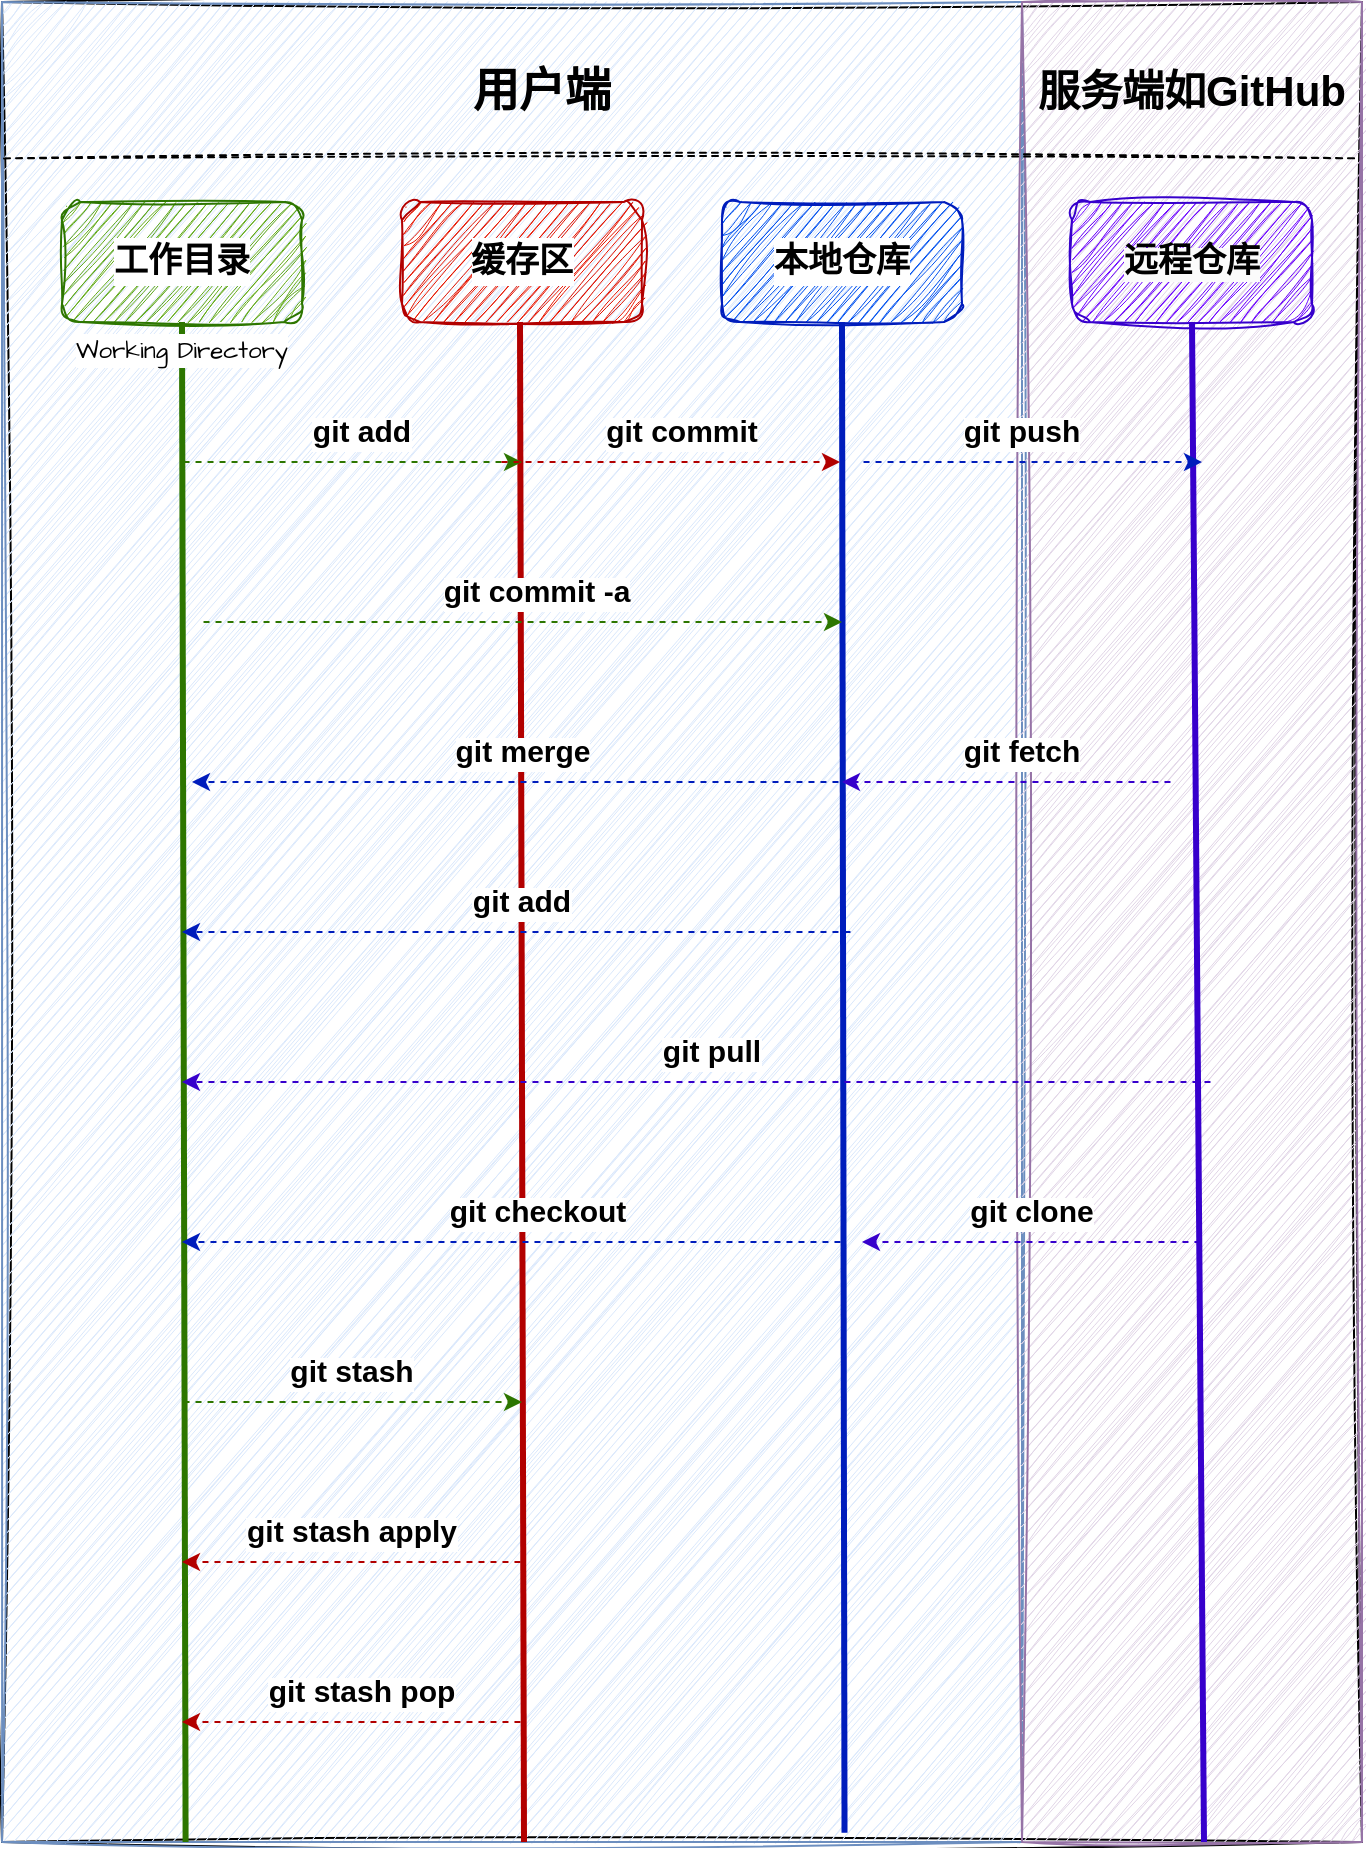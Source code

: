 <mxfile version="24.8.4">
  <diagram name="第 1 页" id="nTInqOKpcjwXwa63QEM6">
    <mxGraphModel dx="2440" dy="1319" grid="1" gridSize="10" guides="1" tooltips="1" connect="1" arrows="1" fold="1" page="1" pageScale="1" pageWidth="827" pageHeight="1169" math="0" shadow="0">
      <root>
        <mxCell id="0" />
        <mxCell id="1" parent="0" />
        <mxCell id="LHPV1BapTMoTrjXKWGj8-1" value="" style="endArrow=none;html=1;rounded=0;sketch=1;hachureGap=4;jiggle=2;curveFitting=1;fontFamily=Architects Daughter;fontSource=https%3A%2F%2Ffonts.googleapis.com%2Fcss%3Ffamily%3DArchitects%2BDaughter;" edge="1" parent="1">
          <mxGeometry width="50" height="50" relative="1" as="geometry">
            <mxPoint x="80" y="120" as="sourcePoint" />
            <mxPoint x="760" y="120" as="targetPoint" />
          </mxGeometry>
        </mxCell>
        <mxCell id="LHPV1BapTMoTrjXKWGj8-2" value="" style="endArrow=none;html=1;rounded=0;sketch=1;hachureGap=4;jiggle=2;curveFitting=1;fontFamily=Architects Daughter;fontSource=https%3A%2F%2Ffonts.googleapis.com%2Fcss%3Ffamily%3DArchitects%2BDaughter;" edge="1" parent="1">
          <mxGeometry width="50" height="50" relative="1" as="geometry">
            <mxPoint x="80" y="120" as="sourcePoint" />
            <mxPoint x="80" y="1040" as="targetPoint" />
          </mxGeometry>
        </mxCell>
        <mxCell id="LHPV1BapTMoTrjXKWGj8-3" value="" style="endArrow=none;html=1;rounded=0;sketch=1;hachureGap=4;jiggle=2;curveFitting=1;fontFamily=Architects Daughter;fontSource=https%3A%2F%2Ffonts.googleapis.com%2Fcss%3Ffamily%3DArchitects%2BDaughter;" edge="1" parent="1">
          <mxGeometry width="50" height="50" relative="1" as="geometry">
            <mxPoint x="760" y="120" as="sourcePoint" />
            <mxPoint x="760" y="1040" as="targetPoint" />
          </mxGeometry>
        </mxCell>
        <mxCell id="LHPV1BapTMoTrjXKWGj8-4" value="" style="endArrow=none;html=1;rounded=0;sketch=1;hachureGap=4;jiggle=2;curveFitting=1;fontFamily=Architects Daughter;fontSource=https%3A%2F%2Ffonts.googleapis.com%2Fcss%3Ffamily%3DArchitects%2BDaughter;" edge="1" parent="1">
          <mxGeometry width="50" height="50" relative="1" as="geometry">
            <mxPoint x="80" y="1040" as="sourcePoint" />
            <mxPoint x="760" y="1040" as="targetPoint" />
          </mxGeometry>
        </mxCell>
        <mxCell id="LHPV1BapTMoTrjXKWGj8-5" value="" style="rounded=0;whiteSpace=wrap;html=1;sketch=1;hachureGap=4;jiggle=2;curveFitting=1;fontFamily=Architects Daughter;fontSource=https%3A%2F%2Ffonts.googleapis.com%2Fcss%3Ffamily%3DArchitects%2BDaughter;fillColor=#dae8fc;strokeColor=#6c8ebf;" vertex="1" parent="1">
          <mxGeometry x="80" y="120" width="510" height="920" as="geometry" />
        </mxCell>
        <mxCell id="LHPV1BapTMoTrjXKWGj8-6" value="" style="rounded=0;whiteSpace=wrap;html=1;sketch=1;hachureGap=4;jiggle=2;curveFitting=1;fontFamily=Architects Daughter;fontSource=https%3A%2F%2Ffonts.googleapis.com%2Fcss%3Ffamily%3DArchitects%2BDaughter;fillColor=#e1d5e7;strokeColor=#9673a6;" vertex="1" parent="1">
          <mxGeometry x="590" y="120" width="170" height="920" as="geometry" />
        </mxCell>
        <mxCell id="LHPV1BapTMoTrjXKWGj8-7" value="" style="endArrow=none;dashed=1;html=1;rounded=0;sketch=1;hachureGap=4;jiggle=2;curveFitting=1;fontFamily=Architects Daughter;fontSource=https%3A%2F%2Ffonts.googleapis.com%2Fcss%3Ffamily%3DArchitects%2BDaughter;exitX=0.002;exitY=0.085;exitDx=0;exitDy=0;exitPerimeter=0;entryX=0.986;entryY=0.085;entryDx=0;entryDy=0;entryPerimeter=0;" edge="1" parent="1" source="LHPV1BapTMoTrjXKWGj8-5" target="LHPV1BapTMoTrjXKWGj8-6">
          <mxGeometry width="50" height="50" relative="1" as="geometry">
            <mxPoint x="240" y="310" as="sourcePoint" />
            <mxPoint x="290" y="260" as="targetPoint" />
          </mxGeometry>
        </mxCell>
        <mxCell id="LHPV1BapTMoTrjXKWGj8-8" value="&lt;b&gt;&lt;font style=&quot;font-size: 23px;&quot;&gt;用户端&lt;/font&gt;&lt;/b&gt;" style="text;html=1;align=center;verticalAlign=middle;whiteSpace=wrap;rounded=0;fontFamily=Architects Daughter;fontSource=https%3A%2F%2Ffonts.googleapis.com%2Fcss%3Ffamily%3DArchitects%2BDaughter;" vertex="1" parent="1">
          <mxGeometry x="290" y="150" width="120" height="30" as="geometry" />
        </mxCell>
        <mxCell id="LHPV1BapTMoTrjXKWGj8-9" value="&lt;span style=&quot;font-size: 21px;&quot;&gt;&lt;b&gt;&lt;font face=&quot;Helvetica&quot;&gt;服务端如GitHub&lt;/font&gt;&lt;/b&gt;&lt;/span&gt;" style="text;html=1;align=center;verticalAlign=middle;whiteSpace=wrap;rounded=0;fontFamily=Architects Daughter;fontSource=https%3A%2F%2Ffonts.googleapis.com%2Fcss%3Ffamily%3DArchitects%2BDaughter;" vertex="1" parent="1">
          <mxGeometry x="590" y="150" width="170" height="30" as="geometry" />
        </mxCell>
        <mxCell id="LHPV1BapTMoTrjXKWGj8-10" value="&lt;b&gt;&lt;font style=&quot;font-size: 17px; background-color: rgb(255, 255, 255);&quot; color=&quot;#000000&quot;&gt;工作目录&lt;/font&gt;&lt;/b&gt;" style="rounded=1;whiteSpace=wrap;html=1;sketch=1;hachureGap=4;jiggle=2;curveFitting=1;fontFamily=Architects Daughter;fontSource=https%3A%2F%2Ffonts.googleapis.com%2Fcss%3Ffamily%3DArchitects%2BDaughter;fillColor=#60a917;strokeColor=#2D7600;fontColor=#ffffff;" vertex="1" parent="1">
          <mxGeometry x="110" y="220" width="120" height="60" as="geometry" />
        </mxCell>
        <mxCell id="LHPV1BapTMoTrjXKWGj8-11" value="&lt;font color=&quot;#000000&quot;&gt;&lt;span style=&quot;font-size: 17px; background-color: rgb(255, 255, 255);&quot;&gt;&lt;b&gt;缓存区&lt;/b&gt;&lt;/span&gt;&lt;/font&gt;" style="rounded=1;whiteSpace=wrap;html=1;sketch=1;hachureGap=4;jiggle=2;curveFitting=1;fontFamily=Architects Daughter;fontSource=https%3A%2F%2Ffonts.googleapis.com%2Fcss%3Ffamily%3DArchitects%2BDaughter;fillColor=#e51400;strokeColor=#B20000;fontColor=#ffffff;" vertex="1" parent="1">
          <mxGeometry x="280" y="220" width="120" height="60" as="geometry" />
        </mxCell>
        <mxCell id="LHPV1BapTMoTrjXKWGj8-12" value="&lt;font color=&quot;#000000&quot;&gt;&lt;span style=&quot;font-size: 17px; background-color: rgb(255, 255, 255);&quot;&gt;&lt;b&gt;本地仓库&lt;/b&gt;&lt;/span&gt;&lt;/font&gt;" style="rounded=1;whiteSpace=wrap;html=1;sketch=1;hachureGap=4;jiggle=2;curveFitting=1;fontFamily=Architects Daughter;fontSource=https%3A%2F%2Ffonts.googleapis.com%2Fcss%3Ffamily%3DArchitects%2BDaughter;fillColor=#0050ef;strokeColor=#001DBC;fontColor=#ffffff;" vertex="1" parent="1">
          <mxGeometry x="440" y="220" width="120" height="60" as="geometry" />
        </mxCell>
        <mxCell id="LHPV1BapTMoTrjXKWGj8-13" value="&lt;b style=&quot;forced-color-adjust: none; color: rgb(255, 255, 255); font-family: &amp;quot;Architects Daughter&amp;quot;; font-size: 12px; font-style: normal; font-variant-ligatures: normal; font-variant-caps: normal; letter-spacing: normal; orphans: 2; text-align: center; text-indent: 0px; text-transform: none; widows: 2; word-spacing: 0px; -webkit-text-stroke-width: 0px; white-space: normal; text-decoration-thickness: initial; text-decoration-style: initial; text-decoration-color: initial; background-color: rgb(251, 251, 251);&quot;&gt;&lt;font style=&quot;forced-color-adjust: none; font-size: 17px;&quot; color=&quot;#000000&quot;&gt;远程仓库&lt;/font&gt;&lt;/b&gt;" style="rounded=1;whiteSpace=wrap;html=1;sketch=1;hachureGap=4;jiggle=2;curveFitting=1;fontFamily=Architects Daughter;fontSource=https%3A%2F%2Ffonts.googleapis.com%2Fcss%3Ffamily%3DArchitects%2BDaughter;fillColor=#6a00ff;strokeColor=#3700CC;fontColor=#ffffff;" vertex="1" parent="1">
          <mxGeometry x="615" y="220" width="120" height="60" as="geometry" />
        </mxCell>
        <mxCell id="LHPV1BapTMoTrjXKWGj8-19" value="" style="endArrow=none;html=1;rounded=0;hachureGap=4;fontFamily=Architects Daughter;fontSource=https%3A%2F%2Ffonts.googleapis.com%2Fcss%3Ffamily%3DArchitects%2BDaughter;entryX=0.5;entryY=1;entryDx=0;entryDy=0;exitX=0.18;exitY=1;exitDx=0;exitDy=0;exitPerimeter=0;strokeWidth=3;fillColor=#60a917;strokeColor=#2D7600;" edge="1" parent="1" source="LHPV1BapTMoTrjXKWGj8-5" target="LHPV1BapTMoTrjXKWGj8-10">
          <mxGeometry width="50" height="50" relative="1" as="geometry">
            <mxPoint x="550" y="660" as="sourcePoint" />
            <mxPoint x="600" y="610" as="targetPoint" />
          </mxGeometry>
        </mxCell>
        <mxCell id="LHPV1BapTMoTrjXKWGj8-20" value="" style="endArrow=none;html=1;rounded=0;hachureGap=4;fontFamily=Architects Daughter;fontSource=https%3A%2F%2Ffonts.googleapis.com%2Fcss%3Ffamily%3DArchitects%2BDaughter;entryX=0.5;entryY=1;entryDx=0;entryDy=0;exitX=0.18;exitY=1;exitDx=0;exitDy=0;exitPerimeter=0;strokeWidth=3;fillColor=#e51400;strokeColor=#B20000;" edge="1" parent="1">
          <mxGeometry width="50" height="50" relative="1" as="geometry">
            <mxPoint x="341" y="1040" as="sourcePoint" />
            <mxPoint x="339" y="280" as="targetPoint" />
          </mxGeometry>
        </mxCell>
        <mxCell id="LHPV1BapTMoTrjXKWGj8-21" value="" style="endArrow=none;html=1;rounded=0;hachureGap=4;fontFamily=Architects Daughter;fontSource=https%3A%2F%2Ffonts.googleapis.com%2Fcss%3Ffamily%3DArchitects%2BDaughter;entryX=0.5;entryY=1;entryDx=0;entryDy=0;strokeWidth=3;fillColor=#0050ef;strokeColor=#001DBC;exitX=0.826;exitY=0.995;exitDx=0;exitDy=0;exitPerimeter=0;" edge="1" parent="1" source="LHPV1BapTMoTrjXKWGj8-5" target="LHPV1BapTMoTrjXKWGj8-12">
          <mxGeometry width="50" height="50" relative="1" as="geometry">
            <mxPoint x="499" y="1020" as="sourcePoint" />
            <mxPoint x="499" y="290" as="targetPoint" />
          </mxGeometry>
        </mxCell>
        <mxCell id="LHPV1BapTMoTrjXKWGj8-22" value="" style="endArrow=none;html=1;rounded=0;hachureGap=4;fontFamily=Architects Daughter;fontSource=https%3A%2F%2Ffonts.googleapis.com%2Fcss%3Ffamily%3DArchitects%2BDaughter;strokeWidth=3;fillColor=#6a00ff;strokeColor=#3700CC;exitX=0.826;exitY=0.995;exitDx=0;exitDy=0;exitPerimeter=0;entryX=0.5;entryY=1;entryDx=0;entryDy=0;" edge="1" parent="1" target="LHPV1BapTMoTrjXKWGj8-13">
          <mxGeometry width="50" height="50" relative="1" as="geometry">
            <mxPoint x="681" y="1040" as="sourcePoint" />
            <mxPoint x="680" y="320" as="targetPoint" />
          </mxGeometry>
        </mxCell>
        <mxCell id="LHPV1BapTMoTrjXKWGj8-23" value="" style="endArrow=classic;html=1;rounded=0;hachureGap=4;fontFamily=Architects Daughter;fontSource=https%3A%2F%2Ffonts.googleapis.com%2Fcss%3Ffamily%3DArchitects%2BDaughter;dashed=1;flowAnimation=1;fillColor=#60a917;strokeColor=#2D7600;" edge="1" parent="1">
          <mxGeometry width="50" height="50" relative="1" as="geometry">
            <mxPoint x="170" y="350" as="sourcePoint" />
            <mxPoint x="340" y="350" as="targetPoint" />
          </mxGeometry>
        </mxCell>
        <mxCell id="LHPV1BapTMoTrjXKWGj8-24" value="" style="endArrow=classic;html=1;rounded=0;hachureGap=4;fontFamily=Architects Daughter;fontSource=https%3A%2F%2Ffonts.googleapis.com%2Fcss%3Ffamily%3DArchitects%2BDaughter;dashed=1;flowAnimation=1;fillColor=#e51400;strokeColor=#B20000;" edge="1" parent="1">
          <mxGeometry width="50" height="50" relative="1" as="geometry">
            <mxPoint x="329" y="350" as="sourcePoint" />
            <mxPoint x="499" y="350" as="targetPoint" />
          </mxGeometry>
        </mxCell>
        <mxCell id="LHPV1BapTMoTrjXKWGj8-25" value="" style="endArrow=classic;html=1;rounded=0;hachureGap=4;fontFamily=Architects Daughter;fontSource=https%3A%2F%2Ffonts.googleapis.com%2Fcss%3Ffamily%3DArchitects%2BDaughter;dashed=1;flowAnimation=1;fillColor=#0050ef;strokeColor=#001DBC;" edge="1" parent="1">
          <mxGeometry width="50" height="50" relative="1" as="geometry">
            <mxPoint x="510" y="350" as="sourcePoint" />
            <mxPoint x="680" y="350" as="targetPoint" />
          </mxGeometry>
        </mxCell>
        <mxCell id="LHPV1BapTMoTrjXKWGj8-26" value="" style="endArrow=classic;html=1;rounded=0;hachureGap=4;fontFamily=Architects Daughter;fontSource=https%3A%2F%2Ffonts.googleapis.com%2Fcss%3Ffamily%3DArchitects%2BDaughter;dashed=1;flowAnimation=1;fillColor=#60a917;strokeColor=#2D7600;" edge="1" parent="1">
          <mxGeometry width="50" height="50" relative="1" as="geometry">
            <mxPoint x="180" y="430" as="sourcePoint" />
            <mxPoint x="500" y="430" as="targetPoint" />
          </mxGeometry>
        </mxCell>
        <mxCell id="LHPV1BapTMoTrjXKWGj8-28" value="" style="endArrow=classic;html=1;rounded=0;hachureGap=4;fontFamily=Architects Daughter;fontSource=https%3A%2F%2Ffonts.googleapis.com%2Fcss%3Ffamily%3DArchitects%2BDaughter;flowAnimation=1;dashed=1;fillColor=#0050ef;strokeColor=#001DBC;" edge="1" parent="1">
          <mxGeometry width="50" height="50" relative="1" as="geometry">
            <mxPoint x="505" y="510" as="sourcePoint" />
            <mxPoint x="175" y="510" as="targetPoint" />
          </mxGeometry>
        </mxCell>
        <mxCell id="LHPV1BapTMoTrjXKWGj8-29" value="" style="endArrow=classic;html=1;rounded=0;hachureGap=4;fontFamily=Architects Daughter;fontSource=https%3A%2F%2Ffonts.googleapis.com%2Fcss%3Ffamily%3DArchitects%2BDaughter;flowAnimation=1;dashed=1;fillColor=#6a00ff;strokeColor=#3700CC;" edge="1" parent="1">
          <mxGeometry width="50" height="50" relative="1" as="geometry">
            <mxPoint x="665" y="510" as="sourcePoint" />
            <mxPoint x="500" y="510" as="targetPoint" />
          </mxGeometry>
        </mxCell>
        <mxCell id="LHPV1BapTMoTrjXKWGj8-31" value="" style="endArrow=classic;html=1;rounded=0;hachureGap=4;fontFamily=Architects Daughter;fontSource=https%3A%2F%2Ffonts.googleapis.com%2Fcss%3Ffamily%3DArchitects%2BDaughter;flowAnimation=1;dashed=1;fillColor=#0050ef;strokeColor=#001DBC;" edge="1" parent="1">
          <mxGeometry width="50" height="50" relative="1" as="geometry">
            <mxPoint x="505" y="585" as="sourcePoint" />
            <mxPoint x="170" y="585" as="targetPoint" />
          </mxGeometry>
        </mxCell>
        <mxCell id="LHPV1BapTMoTrjXKWGj8-32" value="" style="endArrow=classic;html=1;rounded=0;hachureGap=4;fontFamily=Architects Daughter;fontSource=https%3A%2F%2Ffonts.googleapis.com%2Fcss%3Ffamily%3DArchitects%2BDaughter;flowAnimation=1;dashed=1;fillColor=#6a00ff;strokeColor=#3700CC;" edge="1" parent="1">
          <mxGeometry width="50" height="50" relative="1" as="geometry">
            <mxPoint x="685" y="660" as="sourcePoint" />
            <mxPoint x="170" y="660" as="targetPoint" />
          </mxGeometry>
        </mxCell>
        <mxCell id="LHPV1BapTMoTrjXKWGj8-33" value="" style="endArrow=classic;html=1;rounded=0;hachureGap=4;fontFamily=Architects Daughter;fontSource=https%3A%2F%2Ffonts.googleapis.com%2Fcss%3Ffamily%3DArchitects%2BDaughter;flowAnimation=1;dashed=1;fillColor=#0050ef;strokeColor=#001DBC;" edge="1" parent="1">
          <mxGeometry width="50" height="50" relative="1" as="geometry">
            <mxPoint x="500" y="740" as="sourcePoint" />
            <mxPoint x="170" y="740" as="targetPoint" />
          </mxGeometry>
        </mxCell>
        <mxCell id="LHPV1BapTMoTrjXKWGj8-34" value="" style="endArrow=classic;html=1;rounded=0;hachureGap=4;fontFamily=Architects Daughter;fontSource=https%3A%2F%2Ffonts.googleapis.com%2Fcss%3Ffamily%3DArchitects%2BDaughter;flowAnimation=1;dashed=1;fillColor=#6a00ff;strokeColor=#3700CC;" edge="1" parent="1">
          <mxGeometry width="50" height="50" relative="1" as="geometry">
            <mxPoint x="680" y="740" as="sourcePoint" />
            <mxPoint x="510" y="740" as="targetPoint" />
          </mxGeometry>
        </mxCell>
        <mxCell id="LHPV1BapTMoTrjXKWGj8-35" value="" style="endArrow=classic;html=1;rounded=0;hachureGap=4;fontFamily=Architects Daughter;fontSource=https%3A%2F%2Ffonts.googleapis.com%2Fcss%3Ffamily%3DArchitects%2BDaughter;dashed=1;flowAnimation=1;fillColor=#60a917;strokeColor=#2D7600;" edge="1" parent="1">
          <mxGeometry width="50" height="50" relative="1" as="geometry">
            <mxPoint x="170" y="820" as="sourcePoint" />
            <mxPoint x="340" y="820" as="targetPoint" />
          </mxGeometry>
        </mxCell>
        <mxCell id="LHPV1BapTMoTrjXKWGj8-36" value="" style="endArrow=classic;html=1;rounded=0;hachureGap=4;fontFamily=Architects Daughter;fontSource=https%3A%2F%2Ffonts.googleapis.com%2Fcss%3Ffamily%3DArchitects%2BDaughter;flowAnimation=1;dashed=1;fillColor=#e51400;strokeColor=#B20000;" edge="1" parent="1">
          <mxGeometry width="50" height="50" relative="1" as="geometry">
            <mxPoint x="340" y="900" as="sourcePoint" />
            <mxPoint x="170" y="900" as="targetPoint" />
          </mxGeometry>
        </mxCell>
        <mxCell id="LHPV1BapTMoTrjXKWGj8-37" value="" style="endArrow=classic;html=1;rounded=0;hachureGap=4;fontFamily=Architects Daughter;fontSource=https%3A%2F%2Ffonts.googleapis.com%2Fcss%3Ffamily%3DArchitects%2BDaughter;flowAnimation=1;dashed=1;fillColor=#e51400;strokeColor=#B20000;" edge="1" parent="1">
          <mxGeometry width="50" height="50" relative="1" as="geometry">
            <mxPoint x="340" y="980" as="sourcePoint" />
            <mxPoint x="170" y="980" as="targetPoint" />
          </mxGeometry>
        </mxCell>
        <mxCell id="LHPV1BapTMoTrjXKWGj8-38" value="&lt;span style=&quot;background-color: rgb(255, 255, 255);&quot;&gt;&lt;b&gt;&lt;font face=&quot;Helvetica&quot; style=&quot;font-size: 15px;&quot;&gt;git add&lt;/font&gt;&lt;/b&gt;&lt;/span&gt;" style="text;html=1;align=center;verticalAlign=middle;whiteSpace=wrap;rounded=0;fontFamily=Architects Daughter;fontSource=https%3A%2F%2Ffonts.googleapis.com%2Fcss%3Ffamily%3DArchitects%2BDaughter;" vertex="1" parent="1">
          <mxGeometry x="230" y="320" width="60" height="30" as="geometry" />
        </mxCell>
        <mxCell id="LHPV1BapTMoTrjXKWGj8-39" value="&lt;span style=&quot;background-color: rgb(255, 255, 255);&quot;&gt;&lt;b&gt;&lt;font face=&quot;Helvetica&quot; style=&quot;font-size: 15px;&quot;&gt;git commit&lt;/font&gt;&lt;/b&gt;&lt;/span&gt;" style="text;html=1;align=center;verticalAlign=middle;whiteSpace=wrap;rounded=0;fontFamily=Architects Daughter;fontSource=https%3A%2F%2Ffonts.googleapis.com%2Fcss%3Ffamily%3DArchitects%2BDaughter;" vertex="1" parent="1">
          <mxGeometry x="380" y="320" width="80" height="30" as="geometry" />
        </mxCell>
        <mxCell id="LHPV1BapTMoTrjXKWGj8-40" value="&lt;span style=&quot;background-color: rgb(255, 255, 255);&quot;&gt;&lt;b&gt;&lt;font face=&quot;Helvetica&quot; style=&quot;font-size: 15px;&quot;&gt;git push&lt;/font&gt;&lt;/b&gt;&lt;/span&gt;" style="text;html=1;align=center;verticalAlign=middle;whiteSpace=wrap;rounded=0;fontFamily=Architects Daughter;fontSource=https%3A%2F%2Ffonts.googleapis.com%2Fcss%3Ffamily%3DArchitects%2BDaughter;" vertex="1" parent="1">
          <mxGeometry x="550" y="320" width="80" height="30" as="geometry" />
        </mxCell>
        <mxCell id="LHPV1BapTMoTrjXKWGj8-43" value="&lt;span style=&quot;background-color: rgb(255, 255, 255);&quot;&gt;&lt;b&gt;&lt;font face=&quot;Helvetica&quot; style=&quot;font-size: 15px;&quot;&gt;git commit -a&lt;/font&gt;&lt;/b&gt;&lt;/span&gt;" style="text;html=1;align=center;verticalAlign=middle;whiteSpace=wrap;rounded=0;fontFamily=Architects Daughter;fontSource=https%3A%2F%2Ffonts.googleapis.com%2Fcss%3Ffamily%3DArchitects%2BDaughter;" vertex="1" parent="1">
          <mxGeometry x="290" y="400" width="115" height="30" as="geometry" />
        </mxCell>
        <mxCell id="LHPV1BapTMoTrjXKWGj8-45" value="&lt;span style=&quot;background-color: rgb(255, 255, 255);&quot;&gt;&lt;b&gt;&lt;font face=&quot;Helvetica&quot; style=&quot;font-size: 15px;&quot;&gt;git merge&lt;/font&gt;&lt;/b&gt;&lt;/span&gt;" style="text;html=1;align=center;verticalAlign=middle;whiteSpace=wrap;rounded=0;fontFamily=Architects Daughter;fontSource=https%3A%2F%2Ffonts.googleapis.com%2Fcss%3Ffamily%3DArchitects%2BDaughter;" vertex="1" parent="1">
          <mxGeometry x="297.5" y="480" width="85" height="30" as="geometry" />
        </mxCell>
        <mxCell id="LHPV1BapTMoTrjXKWGj8-46" value="&lt;span style=&quot;background-color: rgb(255, 255, 255);&quot;&gt;&lt;b&gt;&lt;font face=&quot;Helvetica&quot; style=&quot;font-size: 15px;&quot;&gt;git fetch&lt;/font&gt;&lt;/b&gt;&lt;/span&gt;" style="text;html=1;align=center;verticalAlign=middle;whiteSpace=wrap;rounded=0;fontFamily=Architects Daughter;fontSource=https%3A%2F%2Ffonts.googleapis.com%2Fcss%3Ffamily%3DArchitects%2BDaughter;" vertex="1" parent="1">
          <mxGeometry x="550" y="480" width="80" height="30" as="geometry" />
        </mxCell>
        <mxCell id="LHPV1BapTMoTrjXKWGj8-47" value="&lt;span style=&quot;background-color: rgb(255, 255, 255);&quot;&gt;&lt;b&gt;&lt;font face=&quot;Helvetica&quot; style=&quot;font-size: 15px;&quot;&gt;git add&lt;/font&gt;&lt;/b&gt;&lt;/span&gt;" style="text;html=1;align=center;verticalAlign=middle;whiteSpace=wrap;rounded=0;fontFamily=Architects Daughter;fontSource=https%3A%2F%2Ffonts.googleapis.com%2Fcss%3Ffamily%3DArchitects%2BDaughter;" vertex="1" parent="1">
          <mxGeometry x="310" y="555" width="60" height="30" as="geometry" />
        </mxCell>
        <mxCell id="LHPV1BapTMoTrjXKWGj8-48" value="&lt;span style=&quot;background-color: rgb(255, 255, 255);&quot;&gt;&lt;b&gt;&lt;font face=&quot;Helvetica&quot; style=&quot;font-size: 15px;&quot;&gt;git pull&lt;/font&gt;&lt;/b&gt;&lt;/span&gt;" style="text;html=1;align=center;verticalAlign=middle;whiteSpace=wrap;rounded=0;fontFamily=Architects Daughter;fontSource=https%3A%2F%2Ffonts.googleapis.com%2Fcss%3Ffamily%3DArchitects%2BDaughter;" vertex="1" parent="1">
          <mxGeometry x="400" y="630" width="70" height="30" as="geometry" />
        </mxCell>
        <mxCell id="LHPV1BapTMoTrjXKWGj8-49" value="&lt;span style=&quot;background-color: rgb(255, 255, 255);&quot;&gt;&lt;b&gt;&lt;font face=&quot;Helvetica&quot; style=&quot;font-size: 15px;&quot;&gt;git checkout&lt;/font&gt;&lt;/b&gt;&lt;/span&gt;" style="text;html=1;align=center;verticalAlign=middle;whiteSpace=wrap;rounded=0;fontFamily=Architects Daughter;fontSource=https%3A%2F%2Ffonts.googleapis.com%2Fcss%3Ffamily%3DArchitects%2BDaughter;" vertex="1" parent="1">
          <mxGeometry x="297.5" y="710" width="100" height="30" as="geometry" />
        </mxCell>
        <mxCell id="LHPV1BapTMoTrjXKWGj8-50" value="&lt;span style=&quot;background-color: rgb(255, 255, 255);&quot;&gt;&lt;b&gt;&lt;font face=&quot;Helvetica&quot; style=&quot;font-size: 15px;&quot;&gt;git clone&lt;/font&gt;&lt;/b&gt;&lt;/span&gt;" style="text;html=1;align=center;verticalAlign=middle;whiteSpace=wrap;rounded=0;fontFamily=Architects Daughter;fontSource=https%3A%2F%2Ffonts.googleapis.com%2Fcss%3Ffamily%3DArchitects%2BDaughter;" vertex="1" parent="1">
          <mxGeometry x="560" y="710" width="70" height="30" as="geometry" />
        </mxCell>
        <mxCell id="LHPV1BapTMoTrjXKWGj8-51" value="&lt;span style=&quot;background-color: rgb(255, 255, 255);&quot;&gt;&lt;b&gt;&lt;font face=&quot;Helvetica&quot; style=&quot;font-size: 15px;&quot;&gt;git stash&lt;/font&gt;&lt;/b&gt;&lt;/span&gt;" style="text;html=1;align=center;verticalAlign=middle;whiteSpace=wrap;rounded=0;fontFamily=Architects Daughter;fontSource=https%3A%2F%2Ffonts.googleapis.com%2Fcss%3Ffamily%3DArchitects%2BDaughter;" vertex="1" parent="1">
          <mxGeometry x="215" y="790" width="80" height="30" as="geometry" />
        </mxCell>
        <mxCell id="LHPV1BapTMoTrjXKWGj8-52" value="&lt;span style=&quot;background-color: rgb(255, 255, 255);&quot;&gt;&lt;b&gt;&lt;font face=&quot;Helvetica&quot; style=&quot;font-size: 15px;&quot;&gt;git stash apply&lt;/font&gt;&lt;/b&gt;&lt;/span&gt;" style="text;html=1;align=center;verticalAlign=middle;whiteSpace=wrap;rounded=0;fontFamily=Architects Daughter;fontSource=https%3A%2F%2Ffonts.googleapis.com%2Fcss%3Ffamily%3DArchitects%2BDaughter;" vertex="1" parent="1">
          <mxGeometry x="200" y="870" width="110" height="30" as="geometry" />
        </mxCell>
        <mxCell id="LHPV1BapTMoTrjXKWGj8-53" value="&lt;span style=&quot;background-color: rgb(255, 255, 255);&quot;&gt;&lt;b&gt;&lt;font face=&quot;Helvetica&quot; style=&quot;font-size: 15px;&quot;&gt;git stash pop&lt;/font&gt;&lt;/b&gt;&lt;/span&gt;" style="text;html=1;align=center;verticalAlign=middle;whiteSpace=wrap;rounded=0;fontFamily=Architects Daughter;fontSource=https%3A%2F%2Ffonts.googleapis.com%2Fcss%3Ffamily%3DArchitects%2BDaughter;" vertex="1" parent="1">
          <mxGeometry x="200" y="950" width="120" height="30" as="geometry" />
        </mxCell>
        <mxCell id="LHPV1BapTMoTrjXKWGj8-55" value="&lt;span style=&quot;background-color: rgb(255, 255, 255);&quot;&gt;Working Directory&lt;/span&gt;" style="text;html=1;align=center;verticalAlign=middle;whiteSpace=wrap;rounded=0;fontFamily=Architects Daughter;fontSource=https%3A%2F%2Ffonts.googleapis.com%2Fcss%3Ffamily%3DArchitects%2BDaughter;" vertex="1" parent="1">
          <mxGeometry x="105" y="280" width="130" height="30" as="geometry" />
        </mxCell>
      </root>
    </mxGraphModel>
  </diagram>
</mxfile>
